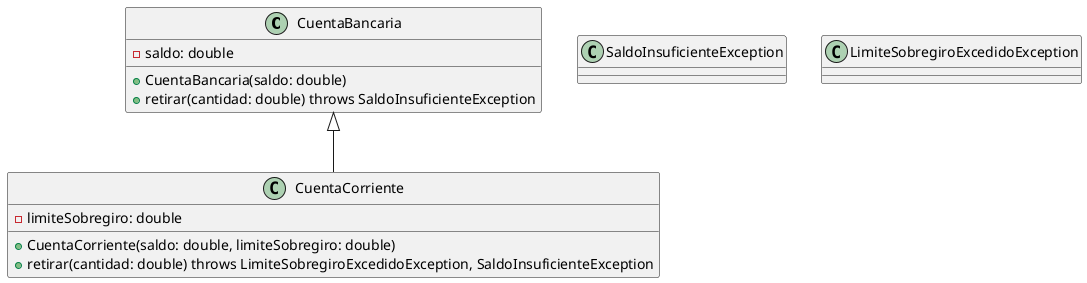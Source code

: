 @startuml
class CuentaBancaria {
    -saldo: double
    +CuentaBancaria(saldo: double)
    +retirar(cantidad: double) throws SaldoInsuficienteException
}

class CuentaCorriente extends CuentaBancaria {
    -limiteSobregiro: double
    +CuentaCorriente(saldo: double, limiteSobregiro: double)
    +retirar(cantidad: double) throws LimiteSobregiroExcedidoException, SaldoInsuficienteException
}

class SaldoInsuficienteException {
}

class LimiteSobregiroExcedidoException {
}

@enduml
